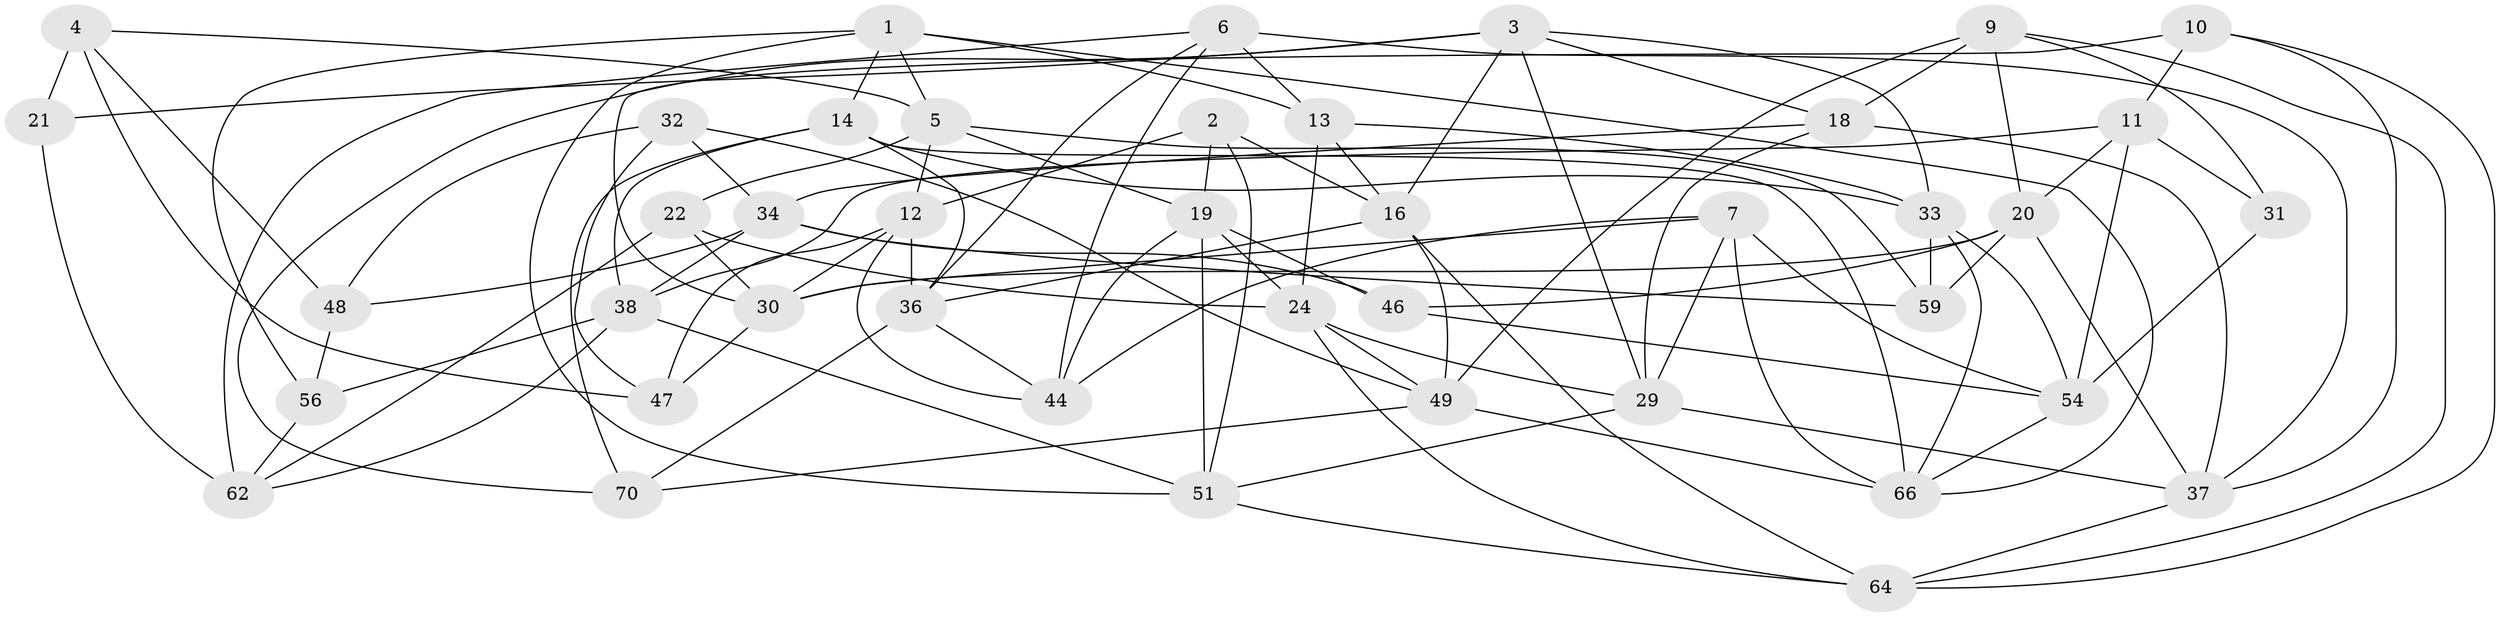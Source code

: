 // original degree distribution, {4: 1.0}
// Generated by graph-tools (version 1.1) at 2025/42/03/06/25 10:42:17]
// undirected, 42 vertices, 108 edges
graph export_dot {
graph [start="1"]
  node [color=gray90,style=filled];
  1 [super="+27"];
  2;
  3 [super="+8"];
  4 [super="+26"];
  5 [super="+17"];
  6 [super="+25"];
  7 [super="+28"];
  9 [super="+15"];
  10;
  11 [super="+67"];
  12 [super="+55"];
  13 [super="+39"];
  14 [super="+23"];
  16 [super="+57"];
  18 [super="+43"];
  19 [super="+58"];
  20 [super="+35"];
  21 [super="+40"];
  22;
  24 [super="+42"];
  29 [super="+72"];
  30 [super="+53"];
  31;
  32;
  33 [super="+52"];
  34 [super="+50"];
  36 [super="+63"];
  37 [super="+61"];
  38 [super="+41"];
  44 [super="+45"];
  46;
  47;
  48;
  49 [super="+69"];
  51 [super="+60"];
  54 [super="+73"];
  56;
  59;
  62 [super="+65"];
  64 [super="+68"];
  66 [super="+71"];
  70;
  1 -- 14;
  1 -- 56;
  1 -- 5;
  1 -- 51;
  1 -- 13;
  1 -- 66;
  2 -- 16;
  2 -- 19;
  2 -- 12;
  2 -- 51;
  3 -- 70;
  3 -- 29;
  3 -- 18;
  3 -- 16;
  3 -- 33;
  3 -- 21;
  4 -- 48;
  4 -- 21 [weight=3];
  4 -- 47;
  4 -- 5;
  5 -- 22;
  5 -- 59;
  5 -- 12;
  5 -- 19;
  6 -- 62;
  6 -- 36;
  6 -- 13 [weight=2];
  6 -- 37;
  6 -- 44;
  7 -- 66;
  7 -- 29;
  7 -- 44 [weight=2];
  7 -- 30;
  7 -- 54;
  9 -- 64;
  9 -- 31;
  9 -- 20;
  9 -- 18 [weight=2];
  9 -- 49;
  10 -- 11;
  10 -- 30;
  10 -- 64;
  10 -- 37;
  11 -- 31 [weight=2];
  11 -- 20;
  11 -- 54;
  11 -- 38;
  12 -- 47;
  12 -- 30;
  12 -- 36;
  12 -- 44;
  13 -- 33;
  13 -- 24;
  13 -- 16;
  14 -- 70;
  14 -- 38;
  14 -- 33;
  14 -- 36;
  14 -- 66;
  16 -- 36;
  16 -- 49;
  16 -- 64;
  18 -- 34;
  18 -- 29;
  18 -- 37;
  19 -- 46;
  19 -- 24;
  19 -- 51;
  19 -- 44;
  20 -- 59;
  20 -- 46;
  20 -- 30;
  20 -- 37;
  21 -- 62 [weight=2];
  22 -- 62;
  22 -- 24;
  22 -- 30;
  24 -- 64;
  24 -- 49;
  24 -- 29;
  29 -- 51;
  29 -- 37;
  30 -- 47;
  31 -- 54;
  32 -- 34;
  32 -- 48;
  32 -- 49;
  32 -- 47;
  33 -- 66;
  33 -- 59;
  33 -- 54;
  34 -- 38;
  34 -- 48;
  34 -- 59;
  34 -- 46;
  36 -- 70;
  36 -- 44;
  37 -- 64;
  38 -- 51;
  38 -- 56;
  38 -- 62;
  46 -- 54;
  48 -- 56;
  49 -- 70;
  49 -- 66;
  51 -- 64;
  54 -- 66;
  56 -- 62;
}
